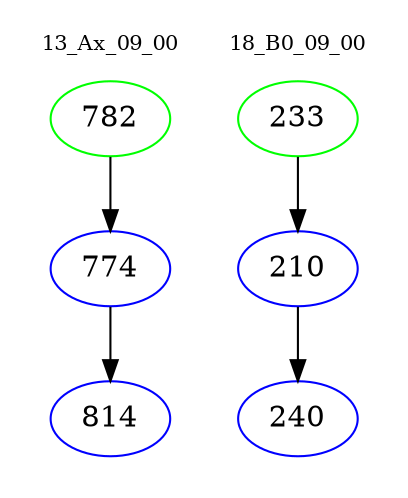 digraph{
subgraph cluster_0 {
color = white
label = "13_Ax_09_00";
fontsize=10;
T0_782 [label="782", color="green"]
T0_782 -> T0_774 [color="black"]
T0_774 [label="774", color="blue"]
T0_774 -> T0_814 [color="black"]
T0_814 [label="814", color="blue"]
}
subgraph cluster_1 {
color = white
label = "18_B0_09_00";
fontsize=10;
T1_233 [label="233", color="green"]
T1_233 -> T1_210 [color="black"]
T1_210 [label="210", color="blue"]
T1_210 -> T1_240 [color="black"]
T1_240 [label="240", color="blue"]
}
}
